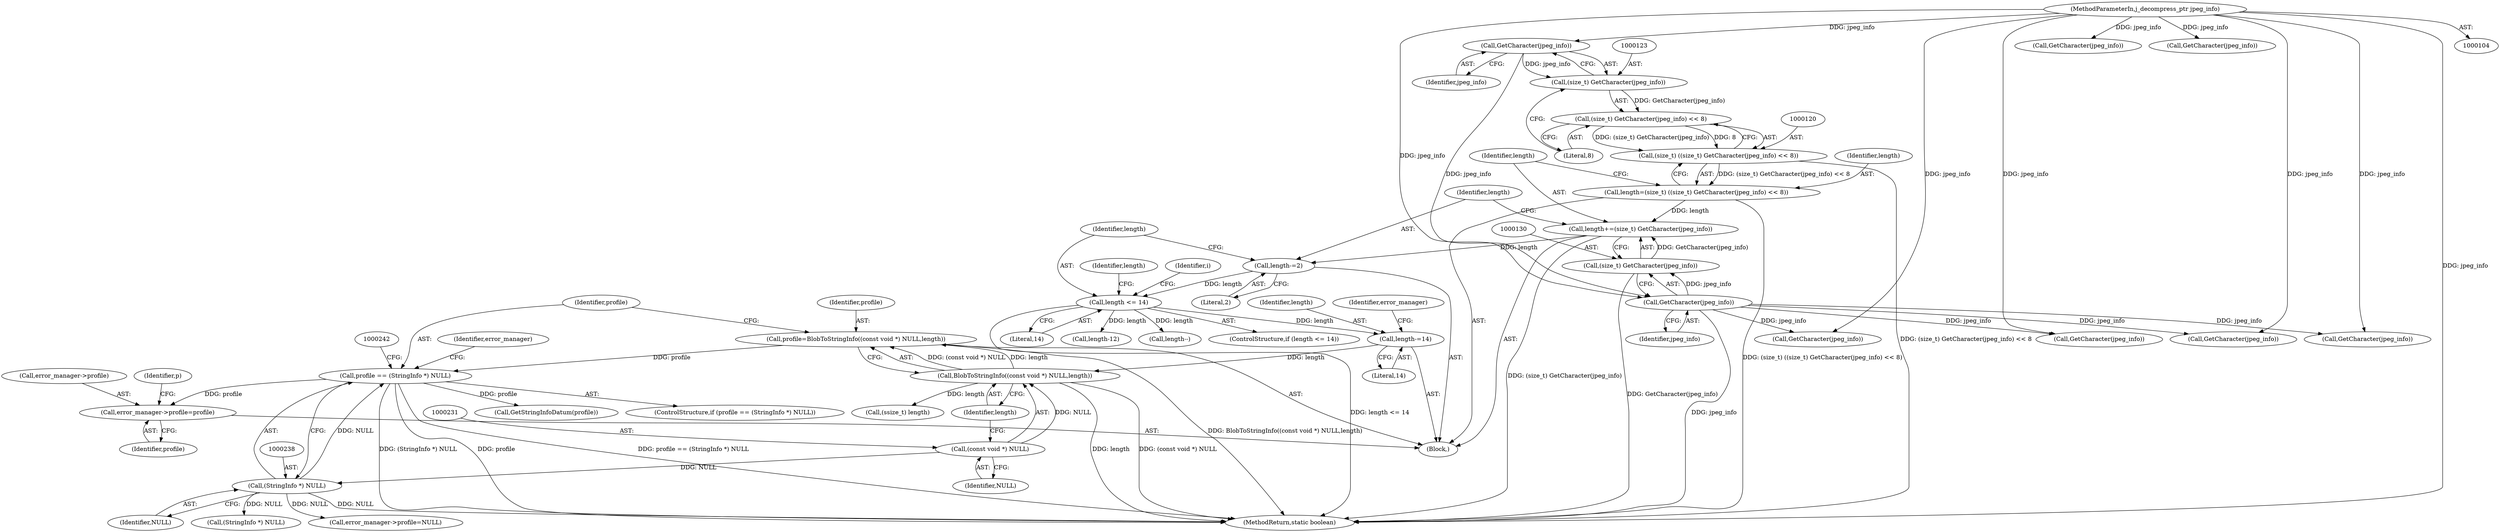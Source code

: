 digraph "0_ImageMagick_39f226a9c137f547e12afde972eeba7551124493@pointer" {
"1000254" [label="(Call,error_manager->profile=profile)"];
"1000235" [label="(Call,profile == (StringInfo *) NULL)"];
"1000227" [label="(Call,profile=BlobToStringInfo((const void *) NULL,length))"];
"1000229" [label="(Call,BlobToStringInfo((const void *) NULL,length))"];
"1000230" [label="(Call,(const void *) NULL)"];
"1000207" [label="(Call,length-=14)"];
"1000137" [label="(Call,length <= 14)"];
"1000133" [label="(Call,length-=2)"];
"1000127" [label="(Call,length+=(size_t) GetCharacter(jpeg_info))"];
"1000129" [label="(Call,(size_t) GetCharacter(jpeg_info))"];
"1000131" [label="(Call,GetCharacter(jpeg_info))"];
"1000124" [label="(Call,GetCharacter(jpeg_info))"];
"1000105" [label="(MethodParameterIn,j_decompress_ptr jpeg_info)"];
"1000117" [label="(Call,length=(size_t) ((size_t) GetCharacter(jpeg_info) << 8))"];
"1000119" [label="(Call,(size_t) ((size_t) GetCharacter(jpeg_info) << 8))"];
"1000121" [label="(Call,(size_t) GetCharacter(jpeg_info) << 8)"];
"1000122" [label="(Call,(size_t) GetCharacter(jpeg_info))"];
"1000237" [label="(Call,(StringInfo *) NULL)"];
"1000278" [label="(Call,GetCharacter(jpeg_info))"];
"1000292" [label="(Call,error_manager->profile=NULL)"];
"1000139" [label="(Literal,14)"];
"1000126" [label="(Literal,8)"];
"1000128" [label="(Identifier,length)"];
"1000258" [label="(Identifier,profile)"];
"1000122" [label="(Call,(size_t) GetCharacter(jpeg_info))"];
"1000186" [label="(Call,length-12)"];
"1000232" [label="(Identifier,NULL)"];
"1000137" [label="(Call,length <= 14)"];
"1000256" [label="(Identifier,error_manager)"];
"1000143" [label="(Call,length--)"];
"1000331" [label="(Call,(StringInfo *) NULL)"];
"1000205" [label="(Call,GetCharacter(jpeg_info))"];
"1000117" [label="(Call,length=(size_t) ((size_t) GetCharacter(jpeg_info) << 8))"];
"1000156" [label="(Identifier,i)"];
"1000119" [label="(Call,(size_t) ((size_t) GetCharacter(jpeg_info) << 8))"];
"1000118" [label="(Identifier,length)"];
"1000136" [label="(ControlStructure,if (length <= 14))"];
"1000138" [label="(Identifier,length)"];
"1000135" [label="(Literal,2)"];
"1000390" [label="(MethodReturn,static boolean)"];
"1000148" [label="(Call,GetCharacter(jpeg_info))"];
"1000169" [label="(Call,GetCharacter(jpeg_info))"];
"1000230" [label="(Call,(const void *) NULL)"];
"1000211" [label="(Identifier,error_manager)"];
"1000124" [label="(Call,GetCharacter(jpeg_info))"];
"1000237" [label="(Call,(StringInfo *) NULL)"];
"1000129" [label="(Call,(size_t) GetCharacter(jpeg_info))"];
"1000229" [label="(Call,BlobToStringInfo((const void *) NULL,length))"];
"1000133" [label="(Call,length-=2)"];
"1000207" [label="(Call,length-=14)"];
"1000131" [label="(Call,GetCharacter(jpeg_info))"];
"1000125" [label="(Identifier,jpeg_info)"];
"1000127" [label="(Call,length+=(size_t) GetCharacter(jpeg_info))"];
"1000255" [label="(Call,error_manager->profile)"];
"1000235" [label="(Call,profile == (StringInfo *) NULL)"];
"1000106" [label="(Block,)"];
"1000228" [label="(Identifier,profile)"];
"1000233" [label="(Identifier,length)"];
"1000269" [label="(Call,(ssize_t) length)"];
"1000201" [label="(Call,GetCharacter(jpeg_info))"];
"1000134" [label="(Identifier,length)"];
"1000132" [label="(Identifier,jpeg_info)"];
"1000260" [label="(Identifier,p)"];
"1000261" [label="(Call,GetStringInfoDatum(profile))"];
"1000234" [label="(ControlStructure,if (profile == (StringInfo *) NULL))"];
"1000209" [label="(Literal,14)"];
"1000105" [label="(MethodParameterIn,j_decompress_ptr jpeg_info)"];
"1000208" [label="(Identifier,length)"];
"1000193" [label="(Call,GetCharacter(jpeg_info))"];
"1000236" [label="(Identifier,profile)"];
"1000121" [label="(Call,(size_t) GetCharacter(jpeg_info) << 8)"];
"1000239" [label="(Identifier,NULL)"];
"1000227" [label="(Call,profile=BlobToStringInfo((const void *) NULL,length))"];
"1000144" [label="(Identifier,length)"];
"1000254" [label="(Call,error_manager->profile=profile)"];
"1000254" -> "1000106"  [label="AST: "];
"1000254" -> "1000258"  [label="CFG: "];
"1000255" -> "1000254"  [label="AST: "];
"1000258" -> "1000254"  [label="AST: "];
"1000260" -> "1000254"  [label="CFG: "];
"1000235" -> "1000254"  [label="DDG: profile"];
"1000235" -> "1000234"  [label="AST: "];
"1000235" -> "1000237"  [label="CFG: "];
"1000236" -> "1000235"  [label="AST: "];
"1000237" -> "1000235"  [label="AST: "];
"1000242" -> "1000235"  [label="CFG: "];
"1000256" -> "1000235"  [label="CFG: "];
"1000235" -> "1000390"  [label="DDG: (StringInfo *) NULL"];
"1000235" -> "1000390"  [label="DDG: profile"];
"1000235" -> "1000390"  [label="DDG: profile == (StringInfo *) NULL"];
"1000227" -> "1000235"  [label="DDG: profile"];
"1000237" -> "1000235"  [label="DDG: NULL"];
"1000235" -> "1000261"  [label="DDG: profile"];
"1000227" -> "1000106"  [label="AST: "];
"1000227" -> "1000229"  [label="CFG: "];
"1000228" -> "1000227"  [label="AST: "];
"1000229" -> "1000227"  [label="AST: "];
"1000236" -> "1000227"  [label="CFG: "];
"1000227" -> "1000390"  [label="DDG: BlobToStringInfo((const void *) NULL,length)"];
"1000229" -> "1000227"  [label="DDG: (const void *) NULL"];
"1000229" -> "1000227"  [label="DDG: length"];
"1000229" -> "1000233"  [label="CFG: "];
"1000230" -> "1000229"  [label="AST: "];
"1000233" -> "1000229"  [label="AST: "];
"1000229" -> "1000390"  [label="DDG: length"];
"1000229" -> "1000390"  [label="DDG: (const void *) NULL"];
"1000230" -> "1000229"  [label="DDG: NULL"];
"1000207" -> "1000229"  [label="DDG: length"];
"1000229" -> "1000269"  [label="DDG: length"];
"1000230" -> "1000232"  [label="CFG: "];
"1000231" -> "1000230"  [label="AST: "];
"1000232" -> "1000230"  [label="AST: "];
"1000233" -> "1000230"  [label="CFG: "];
"1000230" -> "1000237"  [label="DDG: NULL"];
"1000207" -> "1000106"  [label="AST: "];
"1000207" -> "1000209"  [label="CFG: "];
"1000208" -> "1000207"  [label="AST: "];
"1000209" -> "1000207"  [label="AST: "];
"1000211" -> "1000207"  [label="CFG: "];
"1000137" -> "1000207"  [label="DDG: length"];
"1000137" -> "1000136"  [label="AST: "];
"1000137" -> "1000139"  [label="CFG: "];
"1000138" -> "1000137"  [label="AST: "];
"1000139" -> "1000137"  [label="AST: "];
"1000144" -> "1000137"  [label="CFG: "];
"1000156" -> "1000137"  [label="CFG: "];
"1000137" -> "1000390"  [label="DDG: length <= 14"];
"1000133" -> "1000137"  [label="DDG: length"];
"1000137" -> "1000143"  [label="DDG: length"];
"1000137" -> "1000186"  [label="DDG: length"];
"1000133" -> "1000106"  [label="AST: "];
"1000133" -> "1000135"  [label="CFG: "];
"1000134" -> "1000133"  [label="AST: "];
"1000135" -> "1000133"  [label="AST: "];
"1000138" -> "1000133"  [label="CFG: "];
"1000127" -> "1000133"  [label="DDG: length"];
"1000127" -> "1000106"  [label="AST: "];
"1000127" -> "1000129"  [label="CFG: "];
"1000128" -> "1000127"  [label="AST: "];
"1000129" -> "1000127"  [label="AST: "];
"1000134" -> "1000127"  [label="CFG: "];
"1000127" -> "1000390"  [label="DDG: (size_t) GetCharacter(jpeg_info)"];
"1000129" -> "1000127"  [label="DDG: GetCharacter(jpeg_info)"];
"1000117" -> "1000127"  [label="DDG: length"];
"1000129" -> "1000131"  [label="CFG: "];
"1000130" -> "1000129"  [label="AST: "];
"1000131" -> "1000129"  [label="AST: "];
"1000129" -> "1000390"  [label="DDG: GetCharacter(jpeg_info)"];
"1000131" -> "1000129"  [label="DDG: jpeg_info"];
"1000131" -> "1000132"  [label="CFG: "];
"1000132" -> "1000131"  [label="AST: "];
"1000131" -> "1000390"  [label="DDG: jpeg_info"];
"1000124" -> "1000131"  [label="DDG: jpeg_info"];
"1000105" -> "1000131"  [label="DDG: jpeg_info"];
"1000131" -> "1000148"  [label="DDG: jpeg_info"];
"1000131" -> "1000169"  [label="DDG: jpeg_info"];
"1000131" -> "1000193"  [label="DDG: jpeg_info"];
"1000131" -> "1000201"  [label="DDG: jpeg_info"];
"1000124" -> "1000122"  [label="AST: "];
"1000124" -> "1000125"  [label="CFG: "];
"1000125" -> "1000124"  [label="AST: "];
"1000122" -> "1000124"  [label="CFG: "];
"1000124" -> "1000122"  [label="DDG: jpeg_info"];
"1000105" -> "1000124"  [label="DDG: jpeg_info"];
"1000105" -> "1000104"  [label="AST: "];
"1000105" -> "1000390"  [label="DDG: jpeg_info"];
"1000105" -> "1000148"  [label="DDG: jpeg_info"];
"1000105" -> "1000169"  [label="DDG: jpeg_info"];
"1000105" -> "1000193"  [label="DDG: jpeg_info"];
"1000105" -> "1000201"  [label="DDG: jpeg_info"];
"1000105" -> "1000205"  [label="DDG: jpeg_info"];
"1000105" -> "1000278"  [label="DDG: jpeg_info"];
"1000117" -> "1000106"  [label="AST: "];
"1000117" -> "1000119"  [label="CFG: "];
"1000118" -> "1000117"  [label="AST: "];
"1000119" -> "1000117"  [label="AST: "];
"1000128" -> "1000117"  [label="CFG: "];
"1000117" -> "1000390"  [label="DDG: (size_t) ((size_t) GetCharacter(jpeg_info) << 8)"];
"1000119" -> "1000117"  [label="DDG: (size_t) GetCharacter(jpeg_info) << 8"];
"1000119" -> "1000121"  [label="CFG: "];
"1000120" -> "1000119"  [label="AST: "];
"1000121" -> "1000119"  [label="AST: "];
"1000119" -> "1000390"  [label="DDG: (size_t) GetCharacter(jpeg_info) << 8"];
"1000121" -> "1000119"  [label="DDG: (size_t) GetCharacter(jpeg_info)"];
"1000121" -> "1000119"  [label="DDG: 8"];
"1000121" -> "1000126"  [label="CFG: "];
"1000122" -> "1000121"  [label="AST: "];
"1000126" -> "1000121"  [label="AST: "];
"1000122" -> "1000121"  [label="DDG: GetCharacter(jpeg_info)"];
"1000123" -> "1000122"  [label="AST: "];
"1000126" -> "1000122"  [label="CFG: "];
"1000237" -> "1000239"  [label="CFG: "];
"1000238" -> "1000237"  [label="AST: "];
"1000239" -> "1000237"  [label="AST: "];
"1000237" -> "1000390"  [label="DDG: NULL"];
"1000237" -> "1000292"  [label="DDG: NULL"];
"1000237" -> "1000331"  [label="DDG: NULL"];
}
